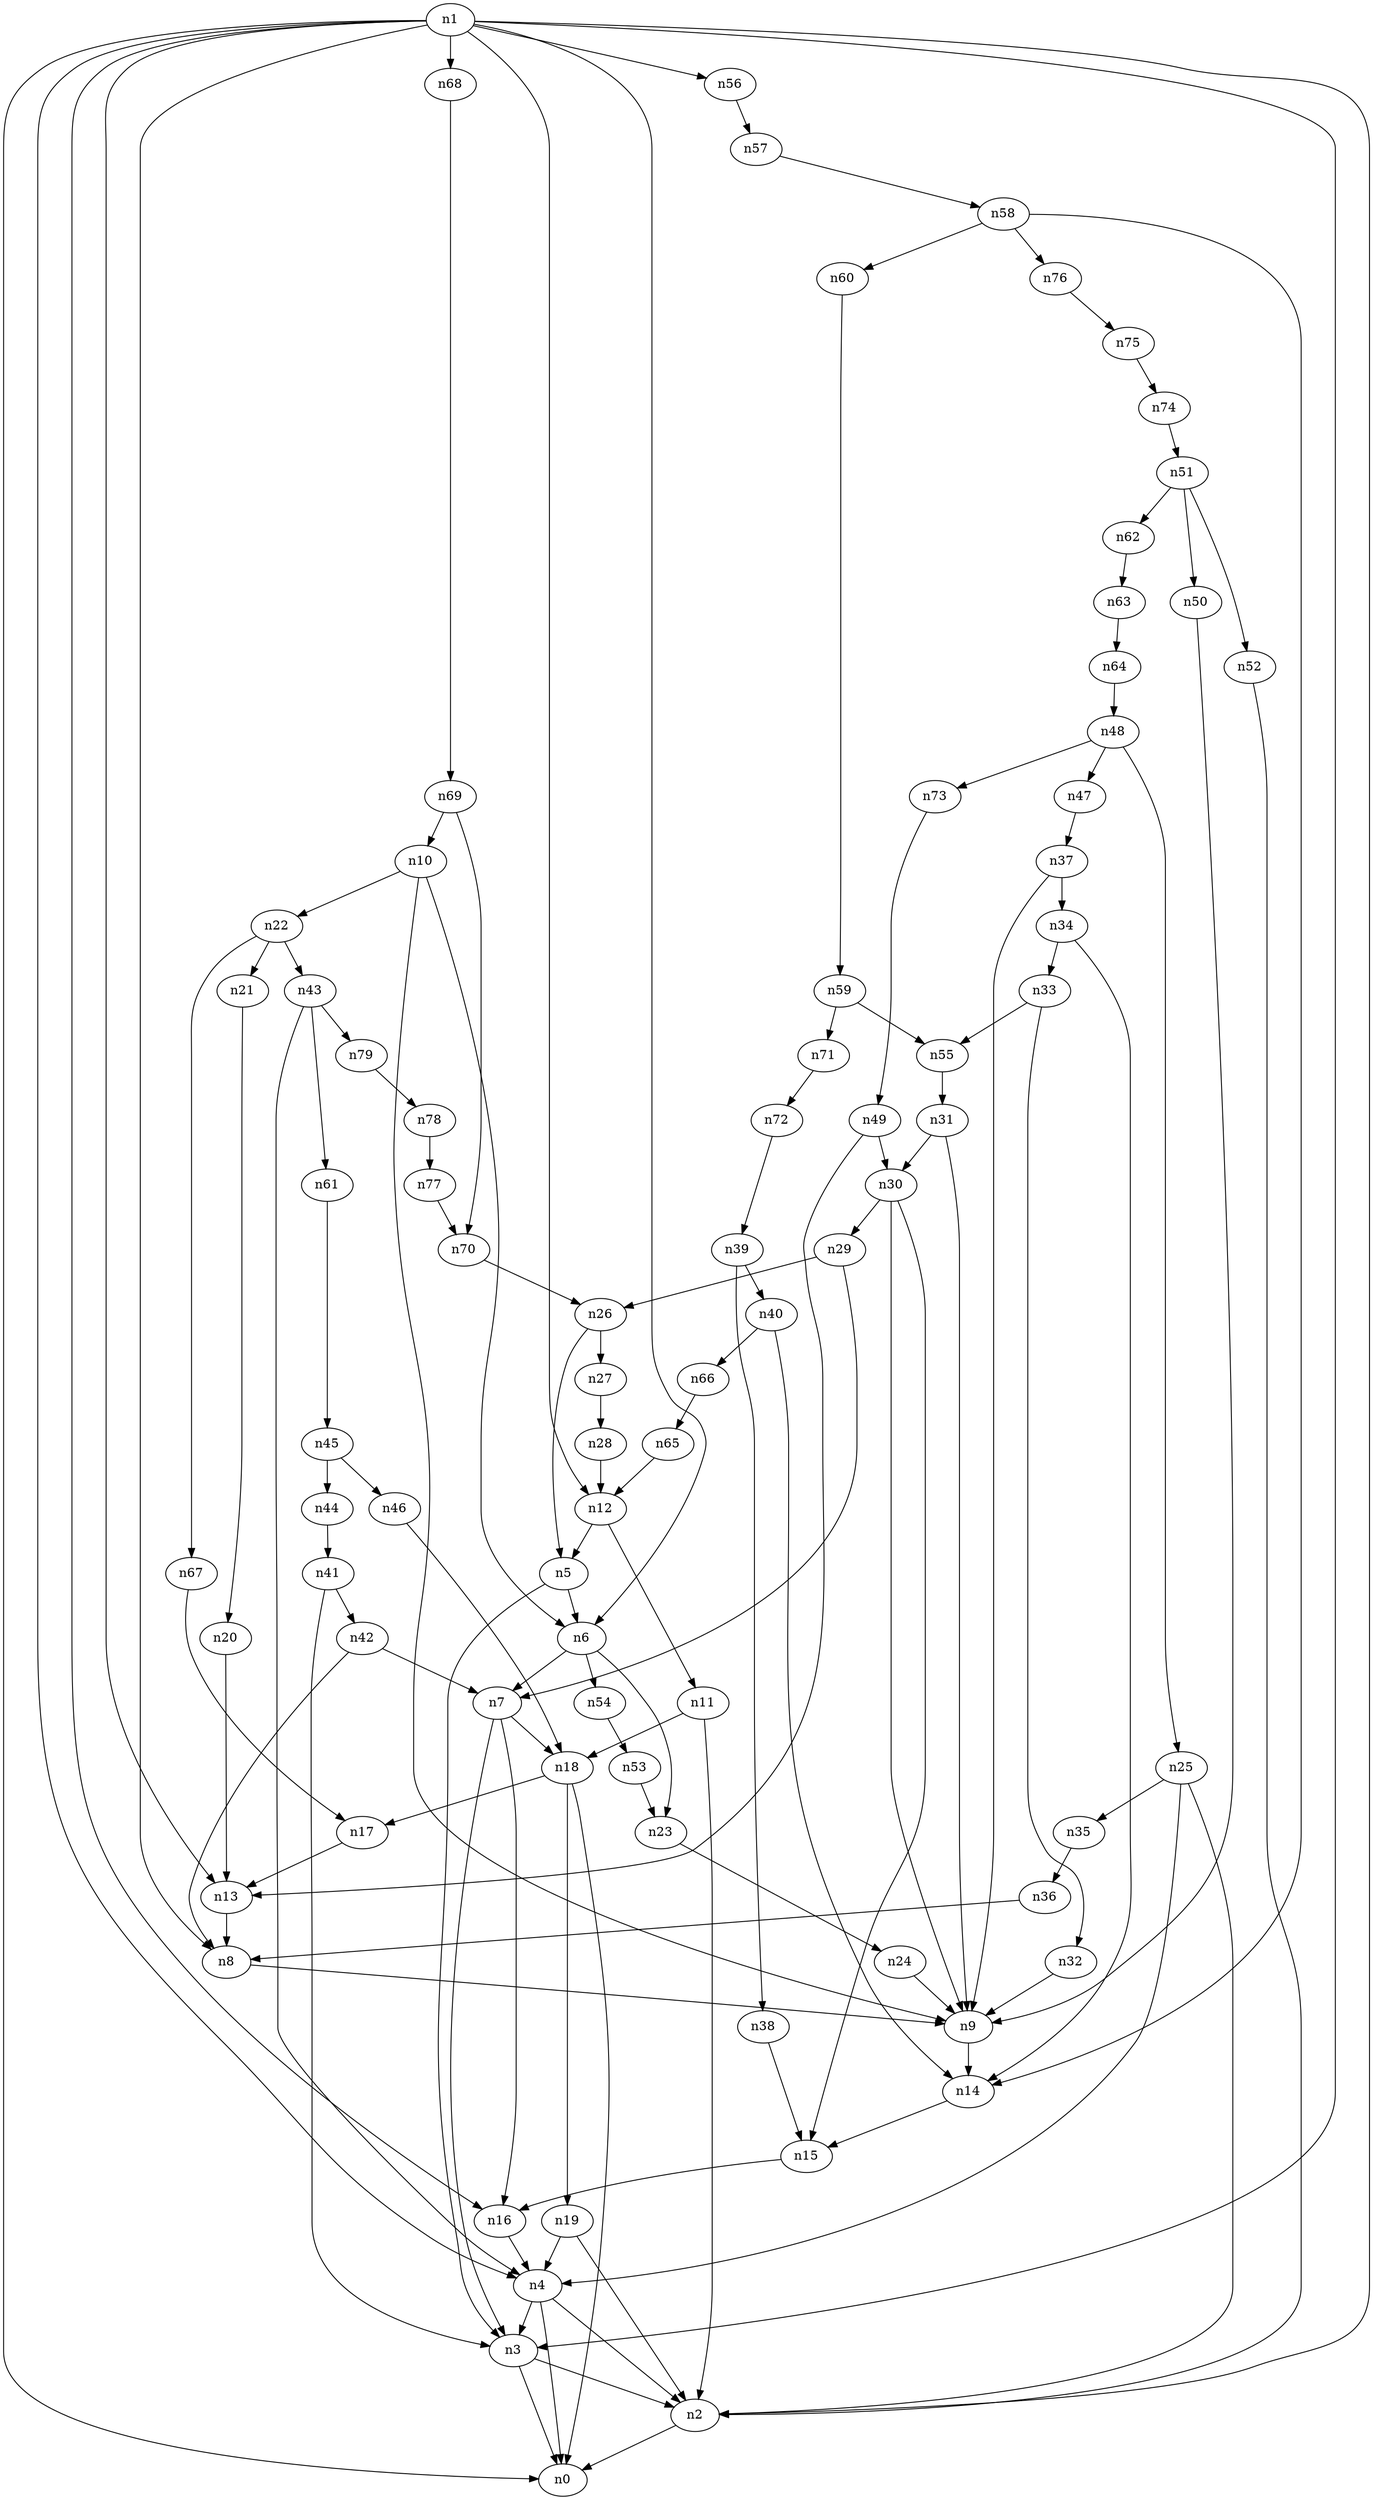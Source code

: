 digraph G {
	n1 -> n0	 [_graphml_id=e0];
	n1 -> n2	 [_graphml_id=e1];
	n1 -> n3	 [_graphml_id=e6];
	n1 -> n4	 [_graphml_id=e9];
	n1 -> n6	 [_graphml_id=e12];
	n1 -> n8	 [_graphml_id=e15];
	n1 -> n12	 [_graphml_id=e24];
	n1 -> n13	 [_graphml_id=e22];
	n1 -> n16	 [_graphml_id=e44];
	n1 -> n56	 [_graphml_id=e95];
	n1 -> n68	 [_graphml_id=e114];
	n2 -> n0	 [_graphml_id=e5];
	n3 -> n0	 [_graphml_id=e8];
	n3 -> n2	 [_graphml_id=e2];
	n4 -> n0	 [_graphml_id=e4];
	n4 -> n2	 [_graphml_id=e7];
	n4 -> n3	 [_graphml_id=e3];
	n5 -> n3	 [_graphml_id=e10];
	n5 -> n6	 [_graphml_id=e11];
	n6 -> n7	 [_graphml_id=e13];
	n6 -> n23	 [_graphml_id=e39];
	n6 -> n54	 [_graphml_id=e91];
	n7 -> n3	 [_graphml_id=e14];
	n7 -> n16	 [_graphml_id=e84];
	n7 -> n18	 [_graphml_id=e34];
	n8 -> n9	 [_graphml_id=e16];
	n9 -> n14	 [_graphml_id=e25];
	n10 -> n6	 [_graphml_id=e18];
	n10 -> n9	 [_graphml_id=e17];
	n10 -> n22	 [_graphml_id=e38];
	n11 -> n2	 [_graphml_id=e19];
	n11 -> n18	 [_graphml_id=e94];
	n12 -> n5	 [_graphml_id=e21];
	n12 -> n11	 [_graphml_id=e20];
	n13 -> n8	 [_graphml_id=e23];
	n14 -> n15	 [_graphml_id=e26];
	n15 -> n16	 [_graphml_id=e27];
	n16 -> n4	 [_graphml_id=e28];
	n17 -> n13	 [_graphml_id=e29];
	n18 -> n0	 [_graphml_id=e31];
	n18 -> n17	 [_graphml_id=e30];
	n18 -> n19	 [_graphml_id=e33];
	n19 -> n2	 [_graphml_id=e54];
	n19 -> n4	 [_graphml_id=e32];
	n20 -> n13	 [_graphml_id=e35];
	n21 -> n20	 [_graphml_id=e36];
	n22 -> n21	 [_graphml_id=e37];
	n22 -> n43	 [_graphml_id=e73];
	n22 -> n67	 [_graphml_id=e113];
	n23 -> n24	 [_graphml_id=e40];
	n24 -> n9	 [_graphml_id=e41];
	n25 -> n2	 [_graphml_id=e43];
	n25 -> n4	 [_graphml_id=e42];
	n25 -> n35	 [_graphml_id=e59];
	n26 -> n5	 [_graphml_id=e45];
	n26 -> n27	 [_graphml_id=e46];
	n27 -> n28	 [_graphml_id=e47];
	n28 -> n12	 [_graphml_id=e48];
	n29 -> n7	 [_graphml_id=e49];
	n29 -> n26	 [_graphml_id=e104];
	n30 -> n9	 [_graphml_id=e64];
	n30 -> n15	 [_graphml_id=e51];
	n30 -> n29	 [_graphml_id=e50];
	n31 -> n9	 [_graphml_id=e53];
	n31 -> n30	 [_graphml_id=e52];
	n32 -> n9	 [_graphml_id=e55];
	n33 -> n32	 [_graphml_id=e56];
	n33 -> n55	 [_graphml_id=e93];
	n34 -> n14	 [_graphml_id=e58];
	n34 -> n33	 [_graphml_id=e57];
	n35 -> n36	 [_graphml_id=e60];
	n36 -> n8	 [_graphml_id=e61];
	n37 -> n9	 [_graphml_id=e62];
	n37 -> n34	 [_graphml_id=e63];
	n38 -> n15	 [_graphml_id=e65];
	n39 -> n38	 [_graphml_id=e66];
	n39 -> n40	 [_graphml_id=e67];
	n40 -> n14	 [_graphml_id=e68];
	n40 -> n66	 [_graphml_id=e111];
	n41 -> n3	 [_graphml_id=e69];
	n41 -> n42	 [_graphml_id=e70];
	n42 -> n7	 [_graphml_id=e74];
	n42 -> n8	 [_graphml_id=e71];
	n43 -> n4	 [_graphml_id=e72];
	n43 -> n61	 [_graphml_id=e103];
	n43 -> n79	 [_graphml_id=e131];
	n44 -> n41	 [_graphml_id=e75];
	n45 -> n44	 [_graphml_id=e76];
	n45 -> n46	 [_graphml_id=e77];
	n46 -> n18	 [_graphml_id=e78];
	n47 -> n37	 [_graphml_id=e79];
	n48 -> n25	 [_graphml_id=e81];
	n48 -> n47	 [_graphml_id=e80];
	n48 -> n73	 [_graphml_id=e121];
	n49 -> n13	 [_graphml_id=e83];
	n49 -> n30	 [_graphml_id=e82];
	n50 -> n9	 [_graphml_id=e85];
	n51 -> n50	 [_graphml_id=e86];
	n51 -> n52	 [_graphml_id=e87];
	n51 -> n62	 [_graphml_id=e105];
	n52 -> n2	 [_graphml_id=e88];
	n53 -> n23	 [_graphml_id=e89];
	n54 -> n53	 [_graphml_id=e90];
	n55 -> n31	 [_graphml_id=e92];
	n56 -> n57	 [_graphml_id=e96];
	n57 -> n58	 [_graphml_id=e97];
	n58 -> n14	 [_graphml_id=e98];
	n58 -> n60	 [_graphml_id=e101];
	n58 -> n76	 [_graphml_id=e127];
	n59 -> n55	 [_graphml_id=e99];
	n59 -> n71	 [_graphml_id=e118];
	n60 -> n59	 [_graphml_id=e100];
	n61 -> n45	 [_graphml_id=e102];
	n62 -> n63	 [_graphml_id=e106];
	n63 -> n64	 [_graphml_id=e107];
	n64 -> n48	 [_graphml_id=e108];
	n65 -> n12	 [_graphml_id=e109];
	n66 -> n65	 [_graphml_id=e110];
	n67 -> n17	 [_graphml_id=e112];
	n68 -> n69	 [_graphml_id=e115];
	n69 -> n10	 [_graphml_id=e123];
	n69 -> n70	 [_graphml_id=e116];
	n70 -> n26	 [_graphml_id=e117];
	n71 -> n72	 [_graphml_id=e119];
	n72 -> n39	 [_graphml_id=e120];
	n73 -> n49	 [_graphml_id=e122];
	n74 -> n51	 [_graphml_id=e124];
	n75 -> n74	 [_graphml_id=e125];
	n76 -> n75	 [_graphml_id=e126];
	n77 -> n70	 [_graphml_id=e128];
	n78 -> n77	 [_graphml_id=e129];
	n79 -> n78	 [_graphml_id=e130];
}
